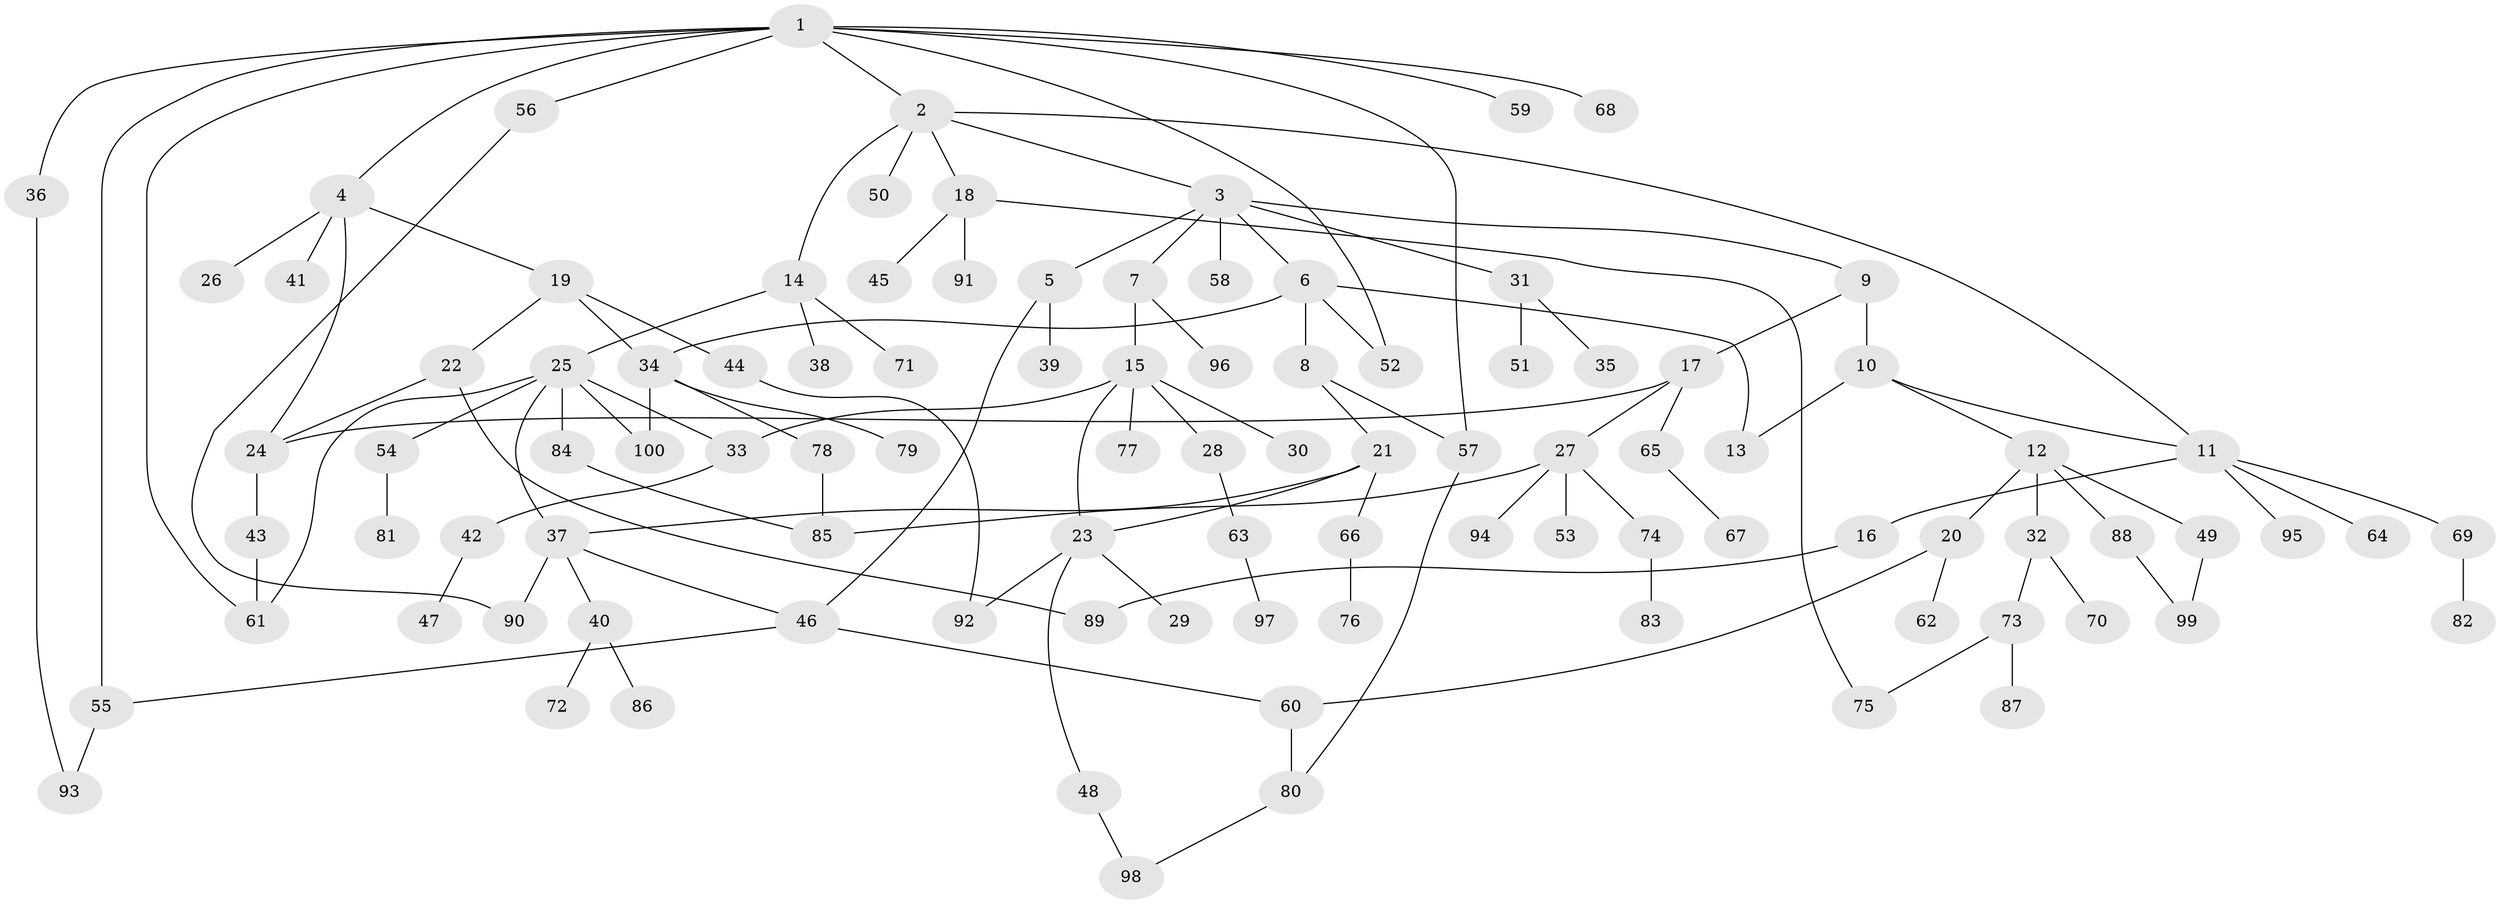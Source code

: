 // Generated by graph-tools (version 1.1) at 2025/38/02/21/25 10:38:51]
// undirected, 100 vertices, 125 edges
graph export_dot {
graph [start="1"]
  node [color=gray90,style=filled];
  1;
  2;
  3;
  4;
  5;
  6;
  7;
  8;
  9;
  10;
  11;
  12;
  13;
  14;
  15;
  16;
  17;
  18;
  19;
  20;
  21;
  22;
  23;
  24;
  25;
  26;
  27;
  28;
  29;
  30;
  31;
  32;
  33;
  34;
  35;
  36;
  37;
  38;
  39;
  40;
  41;
  42;
  43;
  44;
  45;
  46;
  47;
  48;
  49;
  50;
  51;
  52;
  53;
  54;
  55;
  56;
  57;
  58;
  59;
  60;
  61;
  62;
  63;
  64;
  65;
  66;
  67;
  68;
  69;
  70;
  71;
  72;
  73;
  74;
  75;
  76;
  77;
  78;
  79;
  80;
  81;
  82;
  83;
  84;
  85;
  86;
  87;
  88;
  89;
  90;
  91;
  92;
  93;
  94;
  95;
  96;
  97;
  98;
  99;
  100;
  1 -- 2;
  1 -- 4;
  1 -- 36;
  1 -- 56;
  1 -- 59;
  1 -- 68;
  1 -- 61;
  1 -- 55;
  1 -- 57;
  1 -- 52;
  2 -- 3;
  2 -- 14;
  2 -- 18;
  2 -- 50;
  2 -- 11;
  3 -- 5;
  3 -- 6;
  3 -- 7;
  3 -- 9;
  3 -- 31;
  3 -- 58;
  4 -- 19;
  4 -- 24;
  4 -- 26;
  4 -- 41;
  5 -- 39;
  5 -- 46;
  6 -- 8;
  6 -- 13;
  6 -- 34;
  6 -- 52;
  7 -- 15;
  7 -- 96;
  8 -- 21;
  8 -- 57;
  9 -- 10;
  9 -- 17;
  10 -- 11;
  10 -- 12;
  10 -- 13;
  11 -- 16;
  11 -- 64;
  11 -- 69;
  11 -- 95;
  12 -- 20;
  12 -- 32;
  12 -- 49;
  12 -- 88;
  14 -- 25;
  14 -- 38;
  14 -- 71;
  15 -- 23;
  15 -- 28;
  15 -- 30;
  15 -- 33;
  15 -- 77;
  16 -- 89;
  17 -- 27;
  17 -- 65;
  17 -- 24;
  18 -- 45;
  18 -- 91;
  18 -- 75;
  19 -- 22;
  19 -- 44;
  19 -- 34;
  20 -- 62;
  20 -- 60;
  21 -- 37;
  21 -- 66;
  21 -- 23;
  22 -- 89;
  22 -- 24;
  23 -- 29;
  23 -- 48;
  23 -- 92;
  24 -- 43;
  25 -- 54;
  25 -- 61;
  25 -- 84;
  25 -- 100;
  25 -- 37;
  25 -- 33;
  27 -- 53;
  27 -- 74;
  27 -- 94;
  27 -- 85;
  28 -- 63;
  31 -- 35;
  31 -- 51;
  32 -- 70;
  32 -- 73;
  33 -- 42;
  34 -- 78;
  34 -- 79;
  34 -- 100;
  36 -- 93;
  37 -- 40;
  37 -- 90;
  37 -- 46;
  40 -- 72;
  40 -- 86;
  42 -- 47;
  43 -- 61;
  44 -- 92;
  46 -- 55;
  46 -- 60;
  48 -- 98;
  49 -- 99;
  54 -- 81;
  55 -- 93;
  56 -- 90;
  57 -- 80;
  60 -- 80;
  63 -- 97;
  65 -- 67;
  66 -- 76;
  69 -- 82;
  73 -- 75;
  73 -- 87;
  74 -- 83;
  78 -- 85;
  80 -- 98;
  84 -- 85;
  88 -- 99;
}
